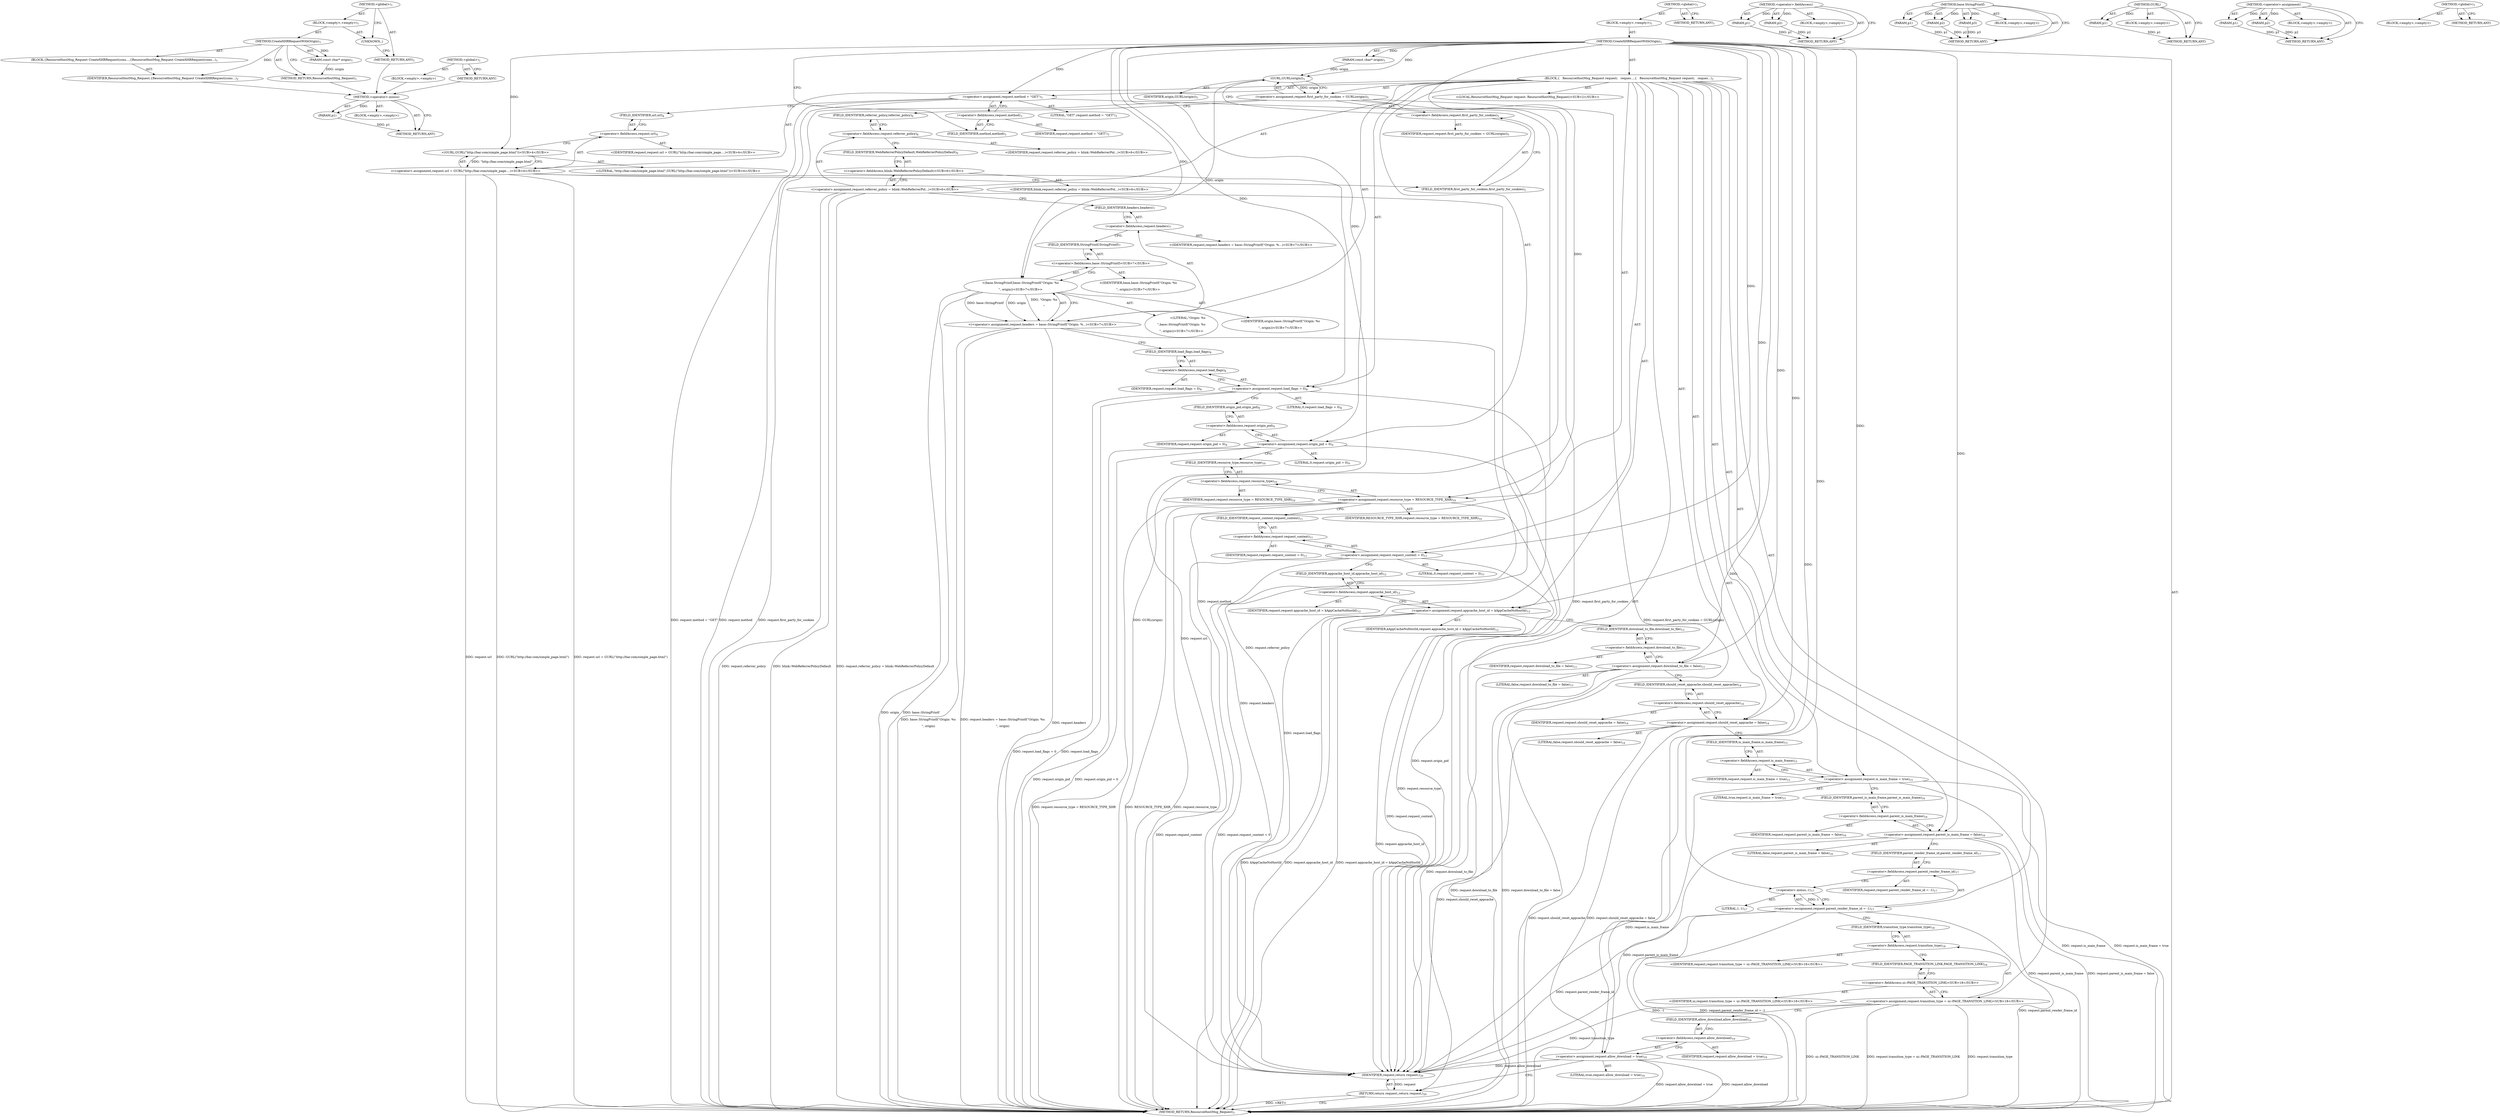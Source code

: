 digraph "&lt;global&gt;" {
vulnerable_160 [label=<(METHOD,&lt;operator&gt;.minus)>];
vulnerable_161 [label=<(PARAM,p1)>];
vulnerable_162 [label=<(BLOCK,&lt;empty&gt;,&lt;empty&gt;)>];
vulnerable_163 [label=<(METHOD_RETURN,ANY)>];
vulnerable_6 [label=<(METHOD,&lt;global&gt;)<SUB>1</SUB>>];
vulnerable_7 [label=<(BLOCK,&lt;empty&gt;,&lt;empty&gt;)<SUB>1</SUB>>];
vulnerable_8 [label=<(METHOD,CreateXHRRequestWithOrigin)<SUB>1</SUB>>];
vulnerable_9 [label=<(PARAM,const char* origin)<SUB>1</SUB>>];
vulnerable_10 [label=<(BLOCK,{
   ResourceHostMsg_Request request;
   reques...,{
   ResourceHostMsg_Request request;
   reques...)<SUB>1</SUB>>];
vulnerable_11 [label="<(LOCAL,ResourceHostMsg_Request request: ResourceHostMsg_Request)<SUB>2</SUB>>"];
vulnerable_12 [label=<(&lt;operator&gt;.assignment,request.method = &quot;GET&quot;)<SUB>3</SUB>>];
vulnerable_13 [label=<(&lt;operator&gt;.fieldAccess,request.method)<SUB>3</SUB>>];
vulnerable_14 [label=<(IDENTIFIER,request,request.method = &quot;GET&quot;)<SUB>3</SUB>>];
vulnerable_15 [label=<(FIELD_IDENTIFIER,method,method)<SUB>3</SUB>>];
vulnerable_16 [label=<(LITERAL,&quot;GET&quot;,request.method = &quot;GET&quot;)<SUB>3</SUB>>];
vulnerable_17 [label="<(&lt;operator&gt;.assignment,request.url = GURL(&quot;http://bar.com/simple_page....)<SUB>4</SUB>>"];
vulnerable_18 [label=<(&lt;operator&gt;.fieldAccess,request.url)<SUB>4</SUB>>];
vulnerable_19 [label="<(IDENTIFIER,request,request.url = GURL(&quot;http://bar.com/simple_page....)<SUB>4</SUB>>"];
vulnerable_20 [label=<(FIELD_IDENTIFIER,url,url)<SUB>4</SUB>>];
vulnerable_21 [label="<(GURL,GURL(&quot;http://bar.com/simple_page.html&quot;))<SUB>4</SUB>>"];
vulnerable_22 [label="<(LITERAL,&quot;http://bar.com/simple_page.html&quot;,GURL(&quot;http://bar.com/simple_page.html&quot;))<SUB>4</SUB>>"];
vulnerable_23 [label=<(&lt;operator&gt;.assignment,request.first_party_for_cookies = GURL(origin))<SUB>5</SUB>>];
vulnerable_24 [label=<(&lt;operator&gt;.fieldAccess,request.first_party_for_cookies)<SUB>5</SUB>>];
vulnerable_25 [label=<(IDENTIFIER,request,request.first_party_for_cookies = GURL(origin))<SUB>5</SUB>>];
vulnerable_26 [label=<(FIELD_IDENTIFIER,first_party_for_cookies,first_party_for_cookies)<SUB>5</SUB>>];
vulnerable_27 [label=<(GURL,GURL(origin))<SUB>5</SUB>>];
vulnerable_28 [label=<(IDENTIFIER,origin,GURL(origin))<SUB>5</SUB>>];
vulnerable_29 [label="<(&lt;operator&gt;.assignment,request.referrer_policy = blink::WebReferrerPol...)<SUB>6</SUB>>"];
vulnerable_30 [label=<(&lt;operator&gt;.fieldAccess,request.referrer_policy)<SUB>6</SUB>>];
vulnerable_31 [label="<(IDENTIFIER,request,request.referrer_policy = blink::WebReferrerPol...)<SUB>6</SUB>>"];
vulnerable_32 [label=<(FIELD_IDENTIFIER,referrer_policy,referrer_policy)<SUB>6</SUB>>];
vulnerable_33 [label="<(&lt;operator&gt;.fieldAccess,blink::WebReferrerPolicyDefault)<SUB>6</SUB>>"];
vulnerable_34 [label="<(IDENTIFIER,blink,request.referrer_policy = blink::WebReferrerPol...)<SUB>6</SUB>>"];
vulnerable_35 [label=<(FIELD_IDENTIFIER,WebReferrerPolicyDefault,WebReferrerPolicyDefault)<SUB>6</SUB>>];
vulnerable_36 [label="<(&lt;operator&gt;.assignment,request.headers = base::StringPrintf(&quot;Origin: %...)<SUB>7</SUB>>"];
vulnerable_37 [label=<(&lt;operator&gt;.fieldAccess,request.headers)<SUB>7</SUB>>];
vulnerable_38 [label="<(IDENTIFIER,request,request.headers = base::StringPrintf(&quot;Origin: %...)<SUB>7</SUB>>"];
vulnerable_39 [label=<(FIELD_IDENTIFIER,headers,headers)<SUB>7</SUB>>];
vulnerable_40 [label="<(base.StringPrintf,base::StringPrintf(&quot;Origin: %s\r\n&quot;, origin))<SUB>7</SUB>>"];
vulnerable_41 [label="<(&lt;operator&gt;.fieldAccess,base::StringPrintf)<SUB>7</SUB>>"];
vulnerable_42 [label="<(IDENTIFIER,base,base::StringPrintf(&quot;Origin: %s\r\n&quot;, origin))<SUB>7</SUB>>"];
vulnerable_43 [label=<(FIELD_IDENTIFIER,StringPrintf,StringPrintf)<SUB>7</SUB>>];
vulnerable_44 [label="<(LITERAL,&quot;Origin: %s\r\n&quot;,base::StringPrintf(&quot;Origin: %s\r\n&quot;, origin))<SUB>7</SUB>>"];
vulnerable_45 [label="<(IDENTIFIER,origin,base::StringPrintf(&quot;Origin: %s\r\n&quot;, origin))<SUB>7</SUB>>"];
vulnerable_46 [label=<(&lt;operator&gt;.assignment,request.load_flags = 0)<SUB>8</SUB>>];
vulnerable_47 [label=<(&lt;operator&gt;.fieldAccess,request.load_flags)<SUB>8</SUB>>];
vulnerable_48 [label=<(IDENTIFIER,request,request.load_flags = 0)<SUB>8</SUB>>];
vulnerable_49 [label=<(FIELD_IDENTIFIER,load_flags,load_flags)<SUB>8</SUB>>];
vulnerable_50 [label=<(LITERAL,0,request.load_flags = 0)<SUB>8</SUB>>];
vulnerable_51 [label=<(&lt;operator&gt;.assignment,request.origin_pid = 0)<SUB>9</SUB>>];
vulnerable_52 [label=<(&lt;operator&gt;.fieldAccess,request.origin_pid)<SUB>9</SUB>>];
vulnerable_53 [label=<(IDENTIFIER,request,request.origin_pid = 0)<SUB>9</SUB>>];
vulnerable_54 [label=<(FIELD_IDENTIFIER,origin_pid,origin_pid)<SUB>9</SUB>>];
vulnerable_55 [label=<(LITERAL,0,request.origin_pid = 0)<SUB>9</SUB>>];
vulnerable_56 [label=<(&lt;operator&gt;.assignment,request.resource_type = RESOURCE_TYPE_XHR)<SUB>10</SUB>>];
vulnerable_57 [label=<(&lt;operator&gt;.fieldAccess,request.resource_type)<SUB>10</SUB>>];
vulnerable_58 [label=<(IDENTIFIER,request,request.resource_type = RESOURCE_TYPE_XHR)<SUB>10</SUB>>];
vulnerable_59 [label=<(FIELD_IDENTIFIER,resource_type,resource_type)<SUB>10</SUB>>];
vulnerable_60 [label=<(IDENTIFIER,RESOURCE_TYPE_XHR,request.resource_type = RESOURCE_TYPE_XHR)<SUB>10</SUB>>];
vulnerable_61 [label=<(&lt;operator&gt;.assignment,request.request_context = 0)<SUB>11</SUB>>];
vulnerable_62 [label=<(&lt;operator&gt;.fieldAccess,request.request_context)<SUB>11</SUB>>];
vulnerable_63 [label=<(IDENTIFIER,request,request.request_context = 0)<SUB>11</SUB>>];
vulnerable_64 [label=<(FIELD_IDENTIFIER,request_context,request_context)<SUB>11</SUB>>];
vulnerable_65 [label=<(LITERAL,0,request.request_context = 0)<SUB>11</SUB>>];
vulnerable_66 [label=<(&lt;operator&gt;.assignment,request.appcache_host_id = kAppCacheNoHostId)<SUB>12</SUB>>];
vulnerable_67 [label=<(&lt;operator&gt;.fieldAccess,request.appcache_host_id)<SUB>12</SUB>>];
vulnerable_68 [label=<(IDENTIFIER,request,request.appcache_host_id = kAppCacheNoHostId)<SUB>12</SUB>>];
vulnerable_69 [label=<(FIELD_IDENTIFIER,appcache_host_id,appcache_host_id)<SUB>12</SUB>>];
vulnerable_70 [label=<(IDENTIFIER,kAppCacheNoHostId,request.appcache_host_id = kAppCacheNoHostId)<SUB>12</SUB>>];
vulnerable_71 [label=<(&lt;operator&gt;.assignment,request.download_to_file = false)<SUB>13</SUB>>];
vulnerable_72 [label=<(&lt;operator&gt;.fieldAccess,request.download_to_file)<SUB>13</SUB>>];
vulnerable_73 [label=<(IDENTIFIER,request,request.download_to_file = false)<SUB>13</SUB>>];
vulnerable_74 [label=<(FIELD_IDENTIFIER,download_to_file,download_to_file)<SUB>13</SUB>>];
vulnerable_75 [label=<(LITERAL,false,request.download_to_file = false)<SUB>13</SUB>>];
vulnerable_76 [label=<(&lt;operator&gt;.assignment,request.should_reset_appcache = false)<SUB>14</SUB>>];
vulnerable_77 [label=<(&lt;operator&gt;.fieldAccess,request.should_reset_appcache)<SUB>14</SUB>>];
vulnerable_78 [label=<(IDENTIFIER,request,request.should_reset_appcache = false)<SUB>14</SUB>>];
vulnerable_79 [label=<(FIELD_IDENTIFIER,should_reset_appcache,should_reset_appcache)<SUB>14</SUB>>];
vulnerable_80 [label=<(LITERAL,false,request.should_reset_appcache = false)<SUB>14</SUB>>];
vulnerable_81 [label=<(&lt;operator&gt;.assignment,request.is_main_frame = true)<SUB>15</SUB>>];
vulnerable_82 [label=<(&lt;operator&gt;.fieldAccess,request.is_main_frame)<SUB>15</SUB>>];
vulnerable_83 [label=<(IDENTIFIER,request,request.is_main_frame = true)<SUB>15</SUB>>];
vulnerable_84 [label=<(FIELD_IDENTIFIER,is_main_frame,is_main_frame)<SUB>15</SUB>>];
vulnerable_85 [label=<(LITERAL,true,request.is_main_frame = true)<SUB>15</SUB>>];
vulnerable_86 [label=<(&lt;operator&gt;.assignment,request.parent_is_main_frame = false)<SUB>16</SUB>>];
vulnerable_87 [label=<(&lt;operator&gt;.fieldAccess,request.parent_is_main_frame)<SUB>16</SUB>>];
vulnerable_88 [label=<(IDENTIFIER,request,request.parent_is_main_frame = false)<SUB>16</SUB>>];
vulnerable_89 [label=<(FIELD_IDENTIFIER,parent_is_main_frame,parent_is_main_frame)<SUB>16</SUB>>];
vulnerable_90 [label=<(LITERAL,false,request.parent_is_main_frame = false)<SUB>16</SUB>>];
vulnerable_91 [label=<(&lt;operator&gt;.assignment,request.parent_render_frame_id = -1)<SUB>17</SUB>>];
vulnerable_92 [label=<(&lt;operator&gt;.fieldAccess,request.parent_render_frame_id)<SUB>17</SUB>>];
vulnerable_93 [label=<(IDENTIFIER,request,request.parent_render_frame_id = -1)<SUB>17</SUB>>];
vulnerable_94 [label=<(FIELD_IDENTIFIER,parent_render_frame_id,parent_render_frame_id)<SUB>17</SUB>>];
vulnerable_95 [label=<(&lt;operator&gt;.minus,-1)<SUB>17</SUB>>];
vulnerable_96 [label=<(LITERAL,1,-1)<SUB>17</SUB>>];
vulnerable_97 [label="<(&lt;operator&gt;.assignment,request.transition_type = ui::PAGE_TRANSITION_LINK)<SUB>18</SUB>>"];
vulnerable_98 [label=<(&lt;operator&gt;.fieldAccess,request.transition_type)<SUB>18</SUB>>];
vulnerable_99 [label="<(IDENTIFIER,request,request.transition_type = ui::PAGE_TRANSITION_LINK)<SUB>18</SUB>>"];
vulnerable_100 [label=<(FIELD_IDENTIFIER,transition_type,transition_type)<SUB>18</SUB>>];
vulnerable_101 [label="<(&lt;operator&gt;.fieldAccess,ui::PAGE_TRANSITION_LINK)<SUB>18</SUB>>"];
vulnerable_102 [label="<(IDENTIFIER,ui,request.transition_type = ui::PAGE_TRANSITION_LINK)<SUB>18</SUB>>"];
vulnerable_103 [label=<(FIELD_IDENTIFIER,PAGE_TRANSITION_LINK,PAGE_TRANSITION_LINK)<SUB>18</SUB>>];
vulnerable_104 [label=<(&lt;operator&gt;.assignment,request.allow_download = true)<SUB>19</SUB>>];
vulnerable_105 [label=<(&lt;operator&gt;.fieldAccess,request.allow_download)<SUB>19</SUB>>];
vulnerable_106 [label=<(IDENTIFIER,request,request.allow_download = true)<SUB>19</SUB>>];
vulnerable_107 [label=<(FIELD_IDENTIFIER,allow_download,allow_download)<SUB>19</SUB>>];
vulnerable_108 [label=<(LITERAL,true,request.allow_download = true)<SUB>19</SUB>>];
vulnerable_109 [label=<(RETURN,return request;,return request;)<SUB>20</SUB>>];
vulnerable_110 [label=<(IDENTIFIER,request,return request;)<SUB>20</SUB>>];
vulnerable_111 [label=<(METHOD_RETURN,ResourceHostMsg_Request)<SUB>1</SUB>>];
vulnerable_113 [label=<(METHOD_RETURN,ANY)<SUB>1</SUB>>];
vulnerable_145 [label=<(METHOD,&lt;operator&gt;.fieldAccess)>];
vulnerable_146 [label=<(PARAM,p1)>];
vulnerable_147 [label=<(PARAM,p2)>];
vulnerable_148 [label=<(BLOCK,&lt;empty&gt;,&lt;empty&gt;)>];
vulnerable_149 [label=<(METHOD_RETURN,ANY)>];
vulnerable_154 [label=<(METHOD,base.StringPrintf)>];
vulnerable_155 [label=<(PARAM,p1)>];
vulnerable_156 [label=<(PARAM,p2)>];
vulnerable_157 [label=<(PARAM,p3)>];
vulnerable_158 [label=<(BLOCK,&lt;empty&gt;,&lt;empty&gt;)>];
vulnerable_159 [label=<(METHOD_RETURN,ANY)>];
vulnerable_150 [label=<(METHOD,GURL)>];
vulnerable_151 [label=<(PARAM,p1)>];
vulnerable_152 [label=<(BLOCK,&lt;empty&gt;,&lt;empty&gt;)>];
vulnerable_153 [label=<(METHOD_RETURN,ANY)>];
vulnerable_140 [label=<(METHOD,&lt;operator&gt;.assignment)>];
vulnerable_141 [label=<(PARAM,p1)>];
vulnerable_142 [label=<(PARAM,p2)>];
vulnerable_143 [label=<(BLOCK,&lt;empty&gt;,&lt;empty&gt;)>];
vulnerable_144 [label=<(METHOD_RETURN,ANY)>];
vulnerable_134 [label=<(METHOD,&lt;global&gt;)<SUB>1</SUB>>];
vulnerable_135 [label=<(BLOCK,&lt;empty&gt;,&lt;empty&gt;)>];
vulnerable_136 [label=<(METHOD_RETURN,ANY)>];
fixed_6 [label=<(METHOD,&lt;global&gt;)<SUB>1</SUB>>];
fixed_7 [label=<(BLOCK,&lt;empty&gt;,&lt;empty&gt;)<SUB>1</SUB>>];
fixed_8 [label=<(METHOD,CreateXHRRequestWithOrigin)<SUB>1</SUB>>];
fixed_9 [label=<(PARAM,const char* origin)<SUB>1</SUB>>];
fixed_10 [label=<(BLOCK,{
ResourceHostMsg_Request CreateXHRRequest(cons...,{
ResourceHostMsg_Request CreateXHRRequest(cons...)<SUB>1</SUB>>];
fixed_11 [label=<(IDENTIFIER,ResourceHostMsg_Request,{
ResourceHostMsg_Request CreateXHRRequest(cons...)<SUB>2</SUB>>];
fixed_12 [label=<(METHOD_RETURN,ResourceHostMsg_Request)<SUB>1</SUB>>];
fixed_14 [label=<(UNKNOWN,,)>];
fixed_15 [label=<(METHOD_RETURN,ANY)<SUB>1</SUB>>];
fixed_26 [label=<(METHOD,&lt;global&gt;)<SUB>1</SUB>>];
fixed_27 [label=<(BLOCK,&lt;empty&gt;,&lt;empty&gt;)>];
fixed_28 [label=<(METHOD_RETURN,ANY)>];
vulnerable_160 -> vulnerable_161  [key=0, label="AST: "];
vulnerable_160 -> vulnerable_161  [key=1, label="DDG: "];
vulnerable_160 -> vulnerable_162  [key=0, label="AST: "];
vulnerable_160 -> vulnerable_163  [key=0, label="AST: "];
vulnerable_160 -> vulnerable_163  [key=1, label="CFG: "];
vulnerable_161 -> vulnerable_163  [key=0, label="DDG: p1"];
vulnerable_6 -> vulnerable_7  [key=0, label="AST: "];
vulnerable_6 -> vulnerable_113  [key=0, label="AST: "];
vulnerable_6 -> vulnerable_113  [key=1, label="CFG: "];
vulnerable_7 -> vulnerable_8  [key=0, label="AST: "];
vulnerable_8 -> vulnerable_9  [key=0, label="AST: "];
vulnerable_8 -> vulnerable_9  [key=1, label="DDG: "];
vulnerable_8 -> vulnerable_10  [key=0, label="AST: "];
vulnerable_8 -> vulnerable_111  [key=0, label="AST: "];
vulnerable_8 -> vulnerable_15  [key=0, label="CFG: "];
vulnerable_8 -> vulnerable_12  [key=0, label="DDG: "];
vulnerable_8 -> vulnerable_46  [key=0, label="DDG: "];
vulnerable_8 -> vulnerable_51  [key=0, label="DDG: "];
vulnerable_8 -> vulnerable_56  [key=0, label="DDG: "];
vulnerable_8 -> vulnerable_61  [key=0, label="DDG: "];
vulnerable_8 -> vulnerable_66  [key=0, label="DDG: "];
vulnerable_8 -> vulnerable_71  [key=0, label="DDG: "];
vulnerable_8 -> vulnerable_76  [key=0, label="DDG: "];
vulnerable_8 -> vulnerable_81  [key=0, label="DDG: "];
vulnerable_8 -> vulnerable_86  [key=0, label="DDG: "];
vulnerable_8 -> vulnerable_104  [key=0, label="DDG: "];
vulnerable_8 -> vulnerable_110  [key=0, label="DDG: "];
vulnerable_8 -> vulnerable_21  [key=0, label="DDG: "];
vulnerable_8 -> vulnerable_27  [key=0, label="DDG: "];
vulnerable_8 -> vulnerable_40  [key=0, label="DDG: "];
vulnerable_8 -> vulnerable_95  [key=0, label="DDG: "];
vulnerable_9 -> vulnerable_27  [key=0, label="DDG: origin"];
vulnerable_10 -> vulnerable_11  [key=0, label="AST: "];
vulnerable_10 -> vulnerable_12  [key=0, label="AST: "];
vulnerable_10 -> vulnerable_17  [key=0, label="AST: "];
vulnerable_10 -> vulnerable_23  [key=0, label="AST: "];
vulnerable_10 -> vulnerable_29  [key=0, label="AST: "];
vulnerable_10 -> vulnerable_36  [key=0, label="AST: "];
vulnerable_10 -> vulnerable_46  [key=0, label="AST: "];
vulnerable_10 -> vulnerable_51  [key=0, label="AST: "];
vulnerable_10 -> vulnerable_56  [key=0, label="AST: "];
vulnerable_10 -> vulnerable_61  [key=0, label="AST: "];
vulnerable_10 -> vulnerable_66  [key=0, label="AST: "];
vulnerable_10 -> vulnerable_71  [key=0, label="AST: "];
vulnerable_10 -> vulnerable_76  [key=0, label="AST: "];
vulnerable_10 -> vulnerable_81  [key=0, label="AST: "];
vulnerable_10 -> vulnerable_86  [key=0, label="AST: "];
vulnerable_10 -> vulnerable_91  [key=0, label="AST: "];
vulnerable_10 -> vulnerable_97  [key=0, label="AST: "];
vulnerable_10 -> vulnerable_104  [key=0, label="AST: "];
vulnerable_10 -> vulnerable_109  [key=0, label="AST: "];
vulnerable_12 -> vulnerable_13  [key=0, label="AST: "];
vulnerable_12 -> vulnerable_16  [key=0, label="AST: "];
vulnerable_12 -> vulnerable_20  [key=0, label="CFG: "];
vulnerable_12 -> vulnerable_111  [key=0, label="DDG: request.method"];
vulnerable_12 -> vulnerable_111  [key=1, label="DDG: request.method = &quot;GET&quot;"];
vulnerable_12 -> vulnerable_110  [key=0, label="DDG: request.method"];
vulnerable_13 -> vulnerable_14  [key=0, label="AST: "];
vulnerable_13 -> vulnerable_15  [key=0, label="AST: "];
vulnerable_13 -> vulnerable_12  [key=0, label="CFG: "];
vulnerable_15 -> vulnerable_13  [key=0, label="CFG: "];
vulnerable_17 -> vulnerable_18  [key=0, label="AST: "];
vulnerable_17 -> vulnerable_21  [key=0, label="AST: "];
vulnerable_17 -> vulnerable_26  [key=0, label="CFG: "];
vulnerable_17 -> vulnerable_111  [key=0, label="DDG: request.url"];
vulnerable_17 -> vulnerable_111  [key=1, label="DDG: GURL(&quot;http://bar.com/simple_page.html&quot;)"];
vulnerable_17 -> vulnerable_111  [key=2, label="DDG: request.url = GURL(&quot;http://bar.com/simple_page.html&quot;)"];
vulnerable_17 -> vulnerable_110  [key=0, label="DDG: request.url"];
vulnerable_18 -> vulnerable_19  [key=0, label="AST: "];
vulnerable_18 -> vulnerable_20  [key=0, label="AST: "];
vulnerable_18 -> vulnerable_21  [key=0, label="CFG: "];
vulnerable_20 -> vulnerable_18  [key=0, label="CFG: "];
vulnerable_21 -> vulnerable_22  [key=0, label="AST: "];
vulnerable_21 -> vulnerable_17  [key=0, label="CFG: "];
vulnerable_21 -> vulnerable_17  [key=1, label="DDG: &quot;http://bar.com/simple_page.html&quot;"];
vulnerable_23 -> vulnerable_24  [key=0, label="AST: "];
vulnerable_23 -> vulnerable_27  [key=0, label="AST: "];
vulnerable_23 -> vulnerable_32  [key=0, label="CFG: "];
vulnerable_23 -> vulnerable_111  [key=0, label="DDG: request.first_party_for_cookies"];
vulnerable_23 -> vulnerable_111  [key=1, label="DDG: GURL(origin)"];
vulnerable_23 -> vulnerable_111  [key=2, label="DDG: request.first_party_for_cookies = GURL(origin)"];
vulnerable_23 -> vulnerable_110  [key=0, label="DDG: request.first_party_for_cookies"];
vulnerable_24 -> vulnerable_25  [key=0, label="AST: "];
vulnerable_24 -> vulnerable_26  [key=0, label="AST: "];
vulnerable_24 -> vulnerable_27  [key=0, label="CFG: "];
vulnerable_26 -> vulnerable_24  [key=0, label="CFG: "];
vulnerable_27 -> vulnerable_28  [key=0, label="AST: "];
vulnerable_27 -> vulnerable_23  [key=0, label="CFG: "];
vulnerable_27 -> vulnerable_23  [key=1, label="DDG: origin"];
vulnerable_27 -> vulnerable_40  [key=0, label="DDG: origin"];
vulnerable_29 -> vulnerable_30  [key=0, label="AST: "];
vulnerable_29 -> vulnerable_33  [key=0, label="AST: "];
vulnerable_29 -> vulnerable_39  [key=0, label="CFG: "];
vulnerable_29 -> vulnerable_111  [key=0, label="DDG: request.referrer_policy"];
vulnerable_29 -> vulnerable_111  [key=1, label="DDG: blink::WebReferrerPolicyDefault"];
vulnerable_29 -> vulnerable_111  [key=2, label="DDG: request.referrer_policy = blink::WebReferrerPolicyDefault"];
vulnerable_29 -> vulnerable_110  [key=0, label="DDG: request.referrer_policy"];
vulnerable_30 -> vulnerable_31  [key=0, label="AST: "];
vulnerable_30 -> vulnerable_32  [key=0, label="AST: "];
vulnerable_30 -> vulnerable_35  [key=0, label="CFG: "];
vulnerable_32 -> vulnerable_30  [key=0, label="CFG: "];
vulnerable_33 -> vulnerable_34  [key=0, label="AST: "];
vulnerable_33 -> vulnerable_35  [key=0, label="AST: "];
vulnerable_33 -> vulnerable_29  [key=0, label="CFG: "];
vulnerable_35 -> vulnerable_33  [key=0, label="CFG: "];
vulnerable_36 -> vulnerable_37  [key=0, label="AST: "];
vulnerable_36 -> vulnerable_40  [key=0, label="AST: "];
vulnerable_36 -> vulnerable_49  [key=0, label="CFG: "];
vulnerable_36 -> vulnerable_111  [key=0, label="DDG: request.headers"];
vulnerable_36 -> vulnerable_111  [key=1, label="DDG: base::StringPrintf(&quot;Origin: %s\r\n&quot;, origin)"];
vulnerable_36 -> vulnerable_111  [key=2, label="DDG: request.headers = base::StringPrintf(&quot;Origin: %s\r\n&quot;, origin)"];
vulnerable_36 -> vulnerable_110  [key=0, label="DDG: request.headers"];
vulnerable_37 -> vulnerable_38  [key=0, label="AST: "];
vulnerable_37 -> vulnerable_39  [key=0, label="AST: "];
vulnerable_37 -> vulnerable_43  [key=0, label="CFG: "];
vulnerable_39 -> vulnerable_37  [key=0, label="CFG: "];
vulnerable_40 -> vulnerable_41  [key=0, label="AST: "];
vulnerable_40 -> vulnerable_44  [key=0, label="AST: "];
vulnerable_40 -> vulnerable_45  [key=0, label="AST: "];
vulnerable_40 -> vulnerable_36  [key=0, label="CFG: "];
vulnerable_40 -> vulnerable_36  [key=1, label="DDG: base::StringPrintf"];
vulnerable_40 -> vulnerable_36  [key=2, label="DDG: &quot;Origin: %s\r\n&quot;"];
vulnerable_40 -> vulnerable_36  [key=3, label="DDG: origin"];
vulnerable_40 -> vulnerable_111  [key=0, label="DDG: base::StringPrintf"];
vulnerable_40 -> vulnerable_111  [key=1, label="DDG: origin"];
vulnerable_41 -> vulnerable_42  [key=0, label="AST: "];
vulnerable_41 -> vulnerable_43  [key=0, label="AST: "];
vulnerable_41 -> vulnerable_40  [key=0, label="CFG: "];
vulnerable_43 -> vulnerable_41  [key=0, label="CFG: "];
vulnerable_46 -> vulnerable_47  [key=0, label="AST: "];
vulnerable_46 -> vulnerable_50  [key=0, label="AST: "];
vulnerable_46 -> vulnerable_54  [key=0, label="CFG: "];
vulnerable_46 -> vulnerable_111  [key=0, label="DDG: request.load_flags"];
vulnerable_46 -> vulnerable_111  [key=1, label="DDG: request.load_flags = 0"];
vulnerable_46 -> vulnerable_110  [key=0, label="DDG: request.load_flags"];
vulnerable_47 -> vulnerable_48  [key=0, label="AST: "];
vulnerable_47 -> vulnerable_49  [key=0, label="AST: "];
vulnerable_47 -> vulnerable_46  [key=0, label="CFG: "];
vulnerable_49 -> vulnerable_47  [key=0, label="CFG: "];
vulnerable_51 -> vulnerable_52  [key=0, label="AST: "];
vulnerable_51 -> vulnerable_55  [key=0, label="AST: "];
vulnerable_51 -> vulnerable_59  [key=0, label="CFG: "];
vulnerable_51 -> vulnerable_111  [key=0, label="DDG: request.origin_pid"];
vulnerable_51 -> vulnerable_111  [key=1, label="DDG: request.origin_pid = 0"];
vulnerable_51 -> vulnerable_110  [key=0, label="DDG: request.origin_pid"];
vulnerable_52 -> vulnerable_53  [key=0, label="AST: "];
vulnerable_52 -> vulnerable_54  [key=0, label="AST: "];
vulnerable_52 -> vulnerable_51  [key=0, label="CFG: "];
vulnerable_54 -> vulnerable_52  [key=0, label="CFG: "];
vulnerable_56 -> vulnerable_57  [key=0, label="AST: "];
vulnerable_56 -> vulnerable_60  [key=0, label="AST: "];
vulnerable_56 -> vulnerable_64  [key=0, label="CFG: "];
vulnerable_56 -> vulnerable_111  [key=0, label="DDG: request.resource_type"];
vulnerable_56 -> vulnerable_111  [key=1, label="DDG: request.resource_type = RESOURCE_TYPE_XHR"];
vulnerable_56 -> vulnerable_111  [key=2, label="DDG: RESOURCE_TYPE_XHR"];
vulnerable_56 -> vulnerable_110  [key=0, label="DDG: request.resource_type"];
vulnerable_57 -> vulnerable_58  [key=0, label="AST: "];
vulnerable_57 -> vulnerable_59  [key=0, label="AST: "];
vulnerable_57 -> vulnerable_56  [key=0, label="CFG: "];
vulnerable_59 -> vulnerable_57  [key=0, label="CFG: "];
vulnerable_61 -> vulnerable_62  [key=0, label="AST: "];
vulnerable_61 -> vulnerable_65  [key=0, label="AST: "];
vulnerable_61 -> vulnerable_69  [key=0, label="CFG: "];
vulnerable_61 -> vulnerable_111  [key=0, label="DDG: request.request_context"];
vulnerable_61 -> vulnerable_111  [key=1, label="DDG: request.request_context = 0"];
vulnerable_61 -> vulnerable_110  [key=0, label="DDG: request.request_context"];
vulnerable_62 -> vulnerable_63  [key=0, label="AST: "];
vulnerable_62 -> vulnerable_64  [key=0, label="AST: "];
vulnerable_62 -> vulnerable_61  [key=0, label="CFG: "];
vulnerable_64 -> vulnerable_62  [key=0, label="CFG: "];
vulnerable_66 -> vulnerable_67  [key=0, label="AST: "];
vulnerable_66 -> vulnerable_70  [key=0, label="AST: "];
vulnerable_66 -> vulnerable_74  [key=0, label="CFG: "];
vulnerable_66 -> vulnerable_111  [key=0, label="DDG: request.appcache_host_id"];
vulnerable_66 -> vulnerable_111  [key=1, label="DDG: request.appcache_host_id = kAppCacheNoHostId"];
vulnerable_66 -> vulnerable_111  [key=2, label="DDG: kAppCacheNoHostId"];
vulnerable_66 -> vulnerable_110  [key=0, label="DDG: request.appcache_host_id"];
vulnerable_67 -> vulnerable_68  [key=0, label="AST: "];
vulnerable_67 -> vulnerable_69  [key=0, label="AST: "];
vulnerable_67 -> vulnerable_66  [key=0, label="CFG: "];
vulnerable_69 -> vulnerable_67  [key=0, label="CFG: "];
vulnerable_71 -> vulnerable_72  [key=0, label="AST: "];
vulnerable_71 -> vulnerable_75  [key=0, label="AST: "];
vulnerable_71 -> vulnerable_79  [key=0, label="CFG: "];
vulnerable_71 -> vulnerable_111  [key=0, label="DDG: request.download_to_file"];
vulnerable_71 -> vulnerable_111  [key=1, label="DDG: request.download_to_file = false"];
vulnerable_71 -> vulnerable_110  [key=0, label="DDG: request.download_to_file"];
vulnerable_72 -> vulnerable_73  [key=0, label="AST: "];
vulnerable_72 -> vulnerable_74  [key=0, label="AST: "];
vulnerable_72 -> vulnerable_71  [key=0, label="CFG: "];
vulnerable_74 -> vulnerable_72  [key=0, label="CFG: "];
vulnerable_76 -> vulnerable_77  [key=0, label="AST: "];
vulnerable_76 -> vulnerable_80  [key=0, label="AST: "];
vulnerable_76 -> vulnerable_84  [key=0, label="CFG: "];
vulnerable_76 -> vulnerable_111  [key=0, label="DDG: request.should_reset_appcache"];
vulnerable_76 -> vulnerable_111  [key=1, label="DDG: request.should_reset_appcache = false"];
vulnerable_76 -> vulnerable_110  [key=0, label="DDG: request.should_reset_appcache"];
vulnerable_77 -> vulnerable_78  [key=0, label="AST: "];
vulnerable_77 -> vulnerable_79  [key=0, label="AST: "];
vulnerable_77 -> vulnerable_76  [key=0, label="CFG: "];
vulnerable_79 -> vulnerable_77  [key=0, label="CFG: "];
vulnerable_81 -> vulnerable_82  [key=0, label="AST: "];
vulnerable_81 -> vulnerable_85  [key=0, label="AST: "];
vulnerable_81 -> vulnerable_89  [key=0, label="CFG: "];
vulnerable_81 -> vulnerable_111  [key=0, label="DDG: request.is_main_frame"];
vulnerable_81 -> vulnerable_111  [key=1, label="DDG: request.is_main_frame = true"];
vulnerable_81 -> vulnerable_110  [key=0, label="DDG: request.is_main_frame"];
vulnerable_82 -> vulnerable_83  [key=0, label="AST: "];
vulnerable_82 -> vulnerable_84  [key=0, label="AST: "];
vulnerable_82 -> vulnerable_81  [key=0, label="CFG: "];
vulnerable_84 -> vulnerable_82  [key=0, label="CFG: "];
vulnerable_86 -> vulnerable_87  [key=0, label="AST: "];
vulnerable_86 -> vulnerable_90  [key=0, label="AST: "];
vulnerable_86 -> vulnerable_94  [key=0, label="CFG: "];
vulnerable_86 -> vulnerable_111  [key=0, label="DDG: request.parent_is_main_frame"];
vulnerable_86 -> vulnerable_111  [key=1, label="DDG: request.parent_is_main_frame = false"];
vulnerable_86 -> vulnerable_110  [key=0, label="DDG: request.parent_is_main_frame"];
vulnerable_87 -> vulnerable_88  [key=0, label="AST: "];
vulnerable_87 -> vulnerable_89  [key=0, label="AST: "];
vulnerable_87 -> vulnerable_86  [key=0, label="CFG: "];
vulnerable_89 -> vulnerable_87  [key=0, label="CFG: "];
vulnerable_91 -> vulnerable_92  [key=0, label="AST: "];
vulnerable_91 -> vulnerable_95  [key=0, label="AST: "];
vulnerable_91 -> vulnerable_100  [key=0, label="CFG: "];
vulnerable_91 -> vulnerable_111  [key=0, label="DDG: request.parent_render_frame_id"];
vulnerable_91 -> vulnerable_111  [key=1, label="DDG: -1"];
vulnerable_91 -> vulnerable_111  [key=2, label="DDG: request.parent_render_frame_id = -1"];
vulnerable_91 -> vulnerable_110  [key=0, label="DDG: request.parent_render_frame_id"];
vulnerable_92 -> vulnerable_93  [key=0, label="AST: "];
vulnerable_92 -> vulnerable_94  [key=0, label="AST: "];
vulnerable_92 -> vulnerable_95  [key=0, label="CFG: "];
vulnerable_94 -> vulnerable_92  [key=0, label="CFG: "];
vulnerable_95 -> vulnerable_96  [key=0, label="AST: "];
vulnerable_95 -> vulnerable_91  [key=0, label="CFG: "];
vulnerable_95 -> vulnerable_91  [key=1, label="DDG: 1"];
vulnerable_97 -> vulnerable_98  [key=0, label="AST: "];
vulnerable_97 -> vulnerable_101  [key=0, label="AST: "];
vulnerable_97 -> vulnerable_107  [key=0, label="CFG: "];
vulnerable_97 -> vulnerable_111  [key=0, label="DDG: request.transition_type"];
vulnerable_97 -> vulnerable_111  [key=1, label="DDG: ui::PAGE_TRANSITION_LINK"];
vulnerable_97 -> vulnerable_111  [key=2, label="DDG: request.transition_type = ui::PAGE_TRANSITION_LINK"];
vulnerable_97 -> vulnerable_110  [key=0, label="DDG: request.transition_type"];
vulnerable_98 -> vulnerable_99  [key=0, label="AST: "];
vulnerable_98 -> vulnerable_100  [key=0, label="AST: "];
vulnerable_98 -> vulnerable_103  [key=0, label="CFG: "];
vulnerable_100 -> vulnerable_98  [key=0, label="CFG: "];
vulnerable_101 -> vulnerable_102  [key=0, label="AST: "];
vulnerable_101 -> vulnerable_103  [key=0, label="AST: "];
vulnerable_101 -> vulnerable_97  [key=0, label="CFG: "];
vulnerable_103 -> vulnerable_101  [key=0, label="CFG: "];
vulnerable_104 -> vulnerable_105  [key=0, label="AST: "];
vulnerable_104 -> vulnerable_108  [key=0, label="AST: "];
vulnerable_104 -> vulnerable_109  [key=0, label="CFG: "];
vulnerable_104 -> vulnerable_111  [key=0, label="DDG: request.allow_download"];
vulnerable_104 -> vulnerable_111  [key=1, label="DDG: request.allow_download = true"];
vulnerable_104 -> vulnerable_110  [key=0, label="DDG: request.allow_download"];
vulnerable_105 -> vulnerable_106  [key=0, label="AST: "];
vulnerable_105 -> vulnerable_107  [key=0, label="AST: "];
vulnerable_105 -> vulnerable_104  [key=0, label="CFG: "];
vulnerable_107 -> vulnerable_105  [key=0, label="CFG: "];
vulnerable_109 -> vulnerable_110  [key=0, label="AST: "];
vulnerable_109 -> vulnerable_111  [key=0, label="CFG: "];
vulnerable_109 -> vulnerable_111  [key=1, label="DDG: &lt;RET&gt;"];
vulnerable_110 -> vulnerable_109  [key=0, label="DDG: request"];
vulnerable_145 -> vulnerable_146  [key=0, label="AST: "];
vulnerable_145 -> vulnerable_146  [key=1, label="DDG: "];
vulnerable_145 -> vulnerable_148  [key=0, label="AST: "];
vulnerable_145 -> vulnerable_147  [key=0, label="AST: "];
vulnerable_145 -> vulnerable_147  [key=1, label="DDG: "];
vulnerable_145 -> vulnerable_149  [key=0, label="AST: "];
vulnerable_145 -> vulnerable_149  [key=1, label="CFG: "];
vulnerable_146 -> vulnerable_149  [key=0, label="DDG: p1"];
vulnerable_147 -> vulnerable_149  [key=0, label="DDG: p2"];
vulnerable_154 -> vulnerable_155  [key=0, label="AST: "];
vulnerable_154 -> vulnerable_155  [key=1, label="DDG: "];
vulnerable_154 -> vulnerable_158  [key=0, label="AST: "];
vulnerable_154 -> vulnerable_156  [key=0, label="AST: "];
vulnerable_154 -> vulnerable_156  [key=1, label="DDG: "];
vulnerable_154 -> vulnerable_159  [key=0, label="AST: "];
vulnerable_154 -> vulnerable_159  [key=1, label="CFG: "];
vulnerable_154 -> vulnerable_157  [key=0, label="AST: "];
vulnerable_154 -> vulnerable_157  [key=1, label="DDG: "];
vulnerable_155 -> vulnerable_159  [key=0, label="DDG: p1"];
vulnerable_156 -> vulnerable_159  [key=0, label="DDG: p2"];
vulnerable_157 -> vulnerable_159  [key=0, label="DDG: p3"];
vulnerable_150 -> vulnerable_151  [key=0, label="AST: "];
vulnerable_150 -> vulnerable_151  [key=1, label="DDG: "];
vulnerable_150 -> vulnerable_152  [key=0, label="AST: "];
vulnerable_150 -> vulnerable_153  [key=0, label="AST: "];
vulnerable_150 -> vulnerable_153  [key=1, label="CFG: "];
vulnerable_151 -> vulnerable_153  [key=0, label="DDG: p1"];
vulnerable_140 -> vulnerable_141  [key=0, label="AST: "];
vulnerable_140 -> vulnerable_141  [key=1, label="DDG: "];
vulnerable_140 -> vulnerable_143  [key=0, label="AST: "];
vulnerable_140 -> vulnerable_142  [key=0, label="AST: "];
vulnerable_140 -> vulnerable_142  [key=1, label="DDG: "];
vulnerable_140 -> vulnerable_144  [key=0, label="AST: "];
vulnerable_140 -> vulnerable_144  [key=1, label="CFG: "];
vulnerable_141 -> vulnerable_144  [key=0, label="DDG: p1"];
vulnerable_142 -> vulnerable_144  [key=0, label="DDG: p2"];
vulnerable_134 -> vulnerable_135  [key=0, label="AST: "];
vulnerable_134 -> vulnerable_136  [key=0, label="AST: "];
vulnerable_134 -> vulnerable_136  [key=1, label="CFG: "];
fixed_6 -> fixed_7  [key=0, label="AST: "];
fixed_6 -> fixed_15  [key=0, label="AST: "];
fixed_6 -> fixed_14  [key=0, label="CFG: "];
fixed_7 -> fixed_8  [key=0, label="AST: "];
fixed_7 -> fixed_14  [key=0, label="AST: "];
fixed_8 -> fixed_9  [key=0, label="AST: "];
fixed_8 -> fixed_9  [key=1, label="DDG: "];
fixed_8 -> fixed_10  [key=0, label="AST: "];
fixed_8 -> fixed_12  [key=0, label="AST: "];
fixed_8 -> fixed_12  [key=1, label="CFG: "];
fixed_8 -> fixed_11  [key=0, label="DDG: "];
fixed_9 -> fixed_12  [key=0, label="DDG: origin"];
fixed_10 -> fixed_11  [key=0, label="AST: "];
fixed_11 -> vulnerable_160  [key=0];
fixed_12 -> vulnerable_160  [key=0];
fixed_14 -> fixed_15  [key=0, label="CFG: "];
fixed_15 -> vulnerable_160  [key=0];
fixed_26 -> fixed_27  [key=0, label="AST: "];
fixed_26 -> fixed_28  [key=0, label="AST: "];
fixed_26 -> fixed_28  [key=1, label="CFG: "];
fixed_27 -> vulnerable_160  [key=0];
fixed_28 -> vulnerable_160  [key=0];
}
